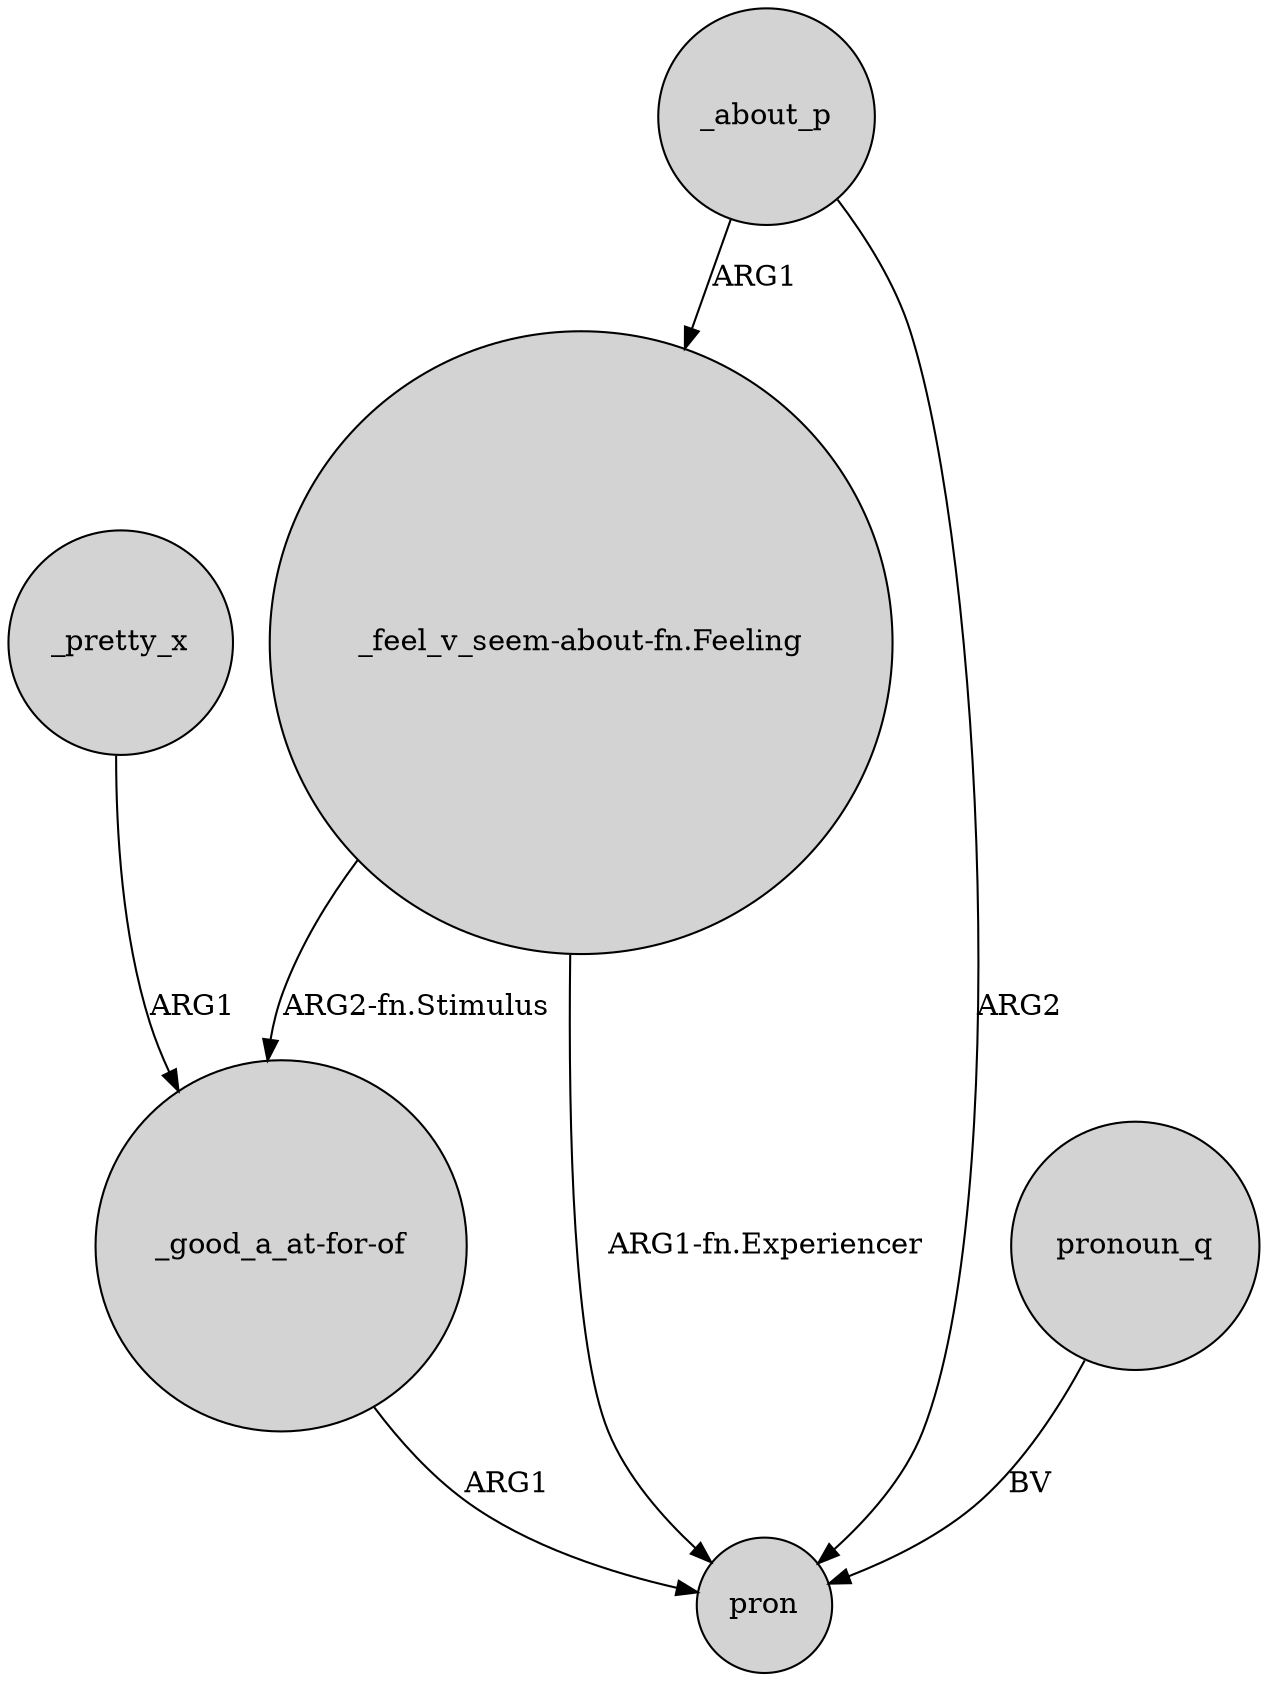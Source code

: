 digraph {
	node [shape=circle style=filled]
	_pretty_x -> "_good_a_at-for-of" [label=ARG1]
	_about_p -> "_feel_v_seem-about-fn.Feeling" [label=ARG1]
	"_feel_v_seem-about-fn.Feeling" -> pron [label="ARG1-fn.Experiencer"]
	_about_p -> pron [label=ARG2]
	"_feel_v_seem-about-fn.Feeling" -> "_good_a_at-for-of" [label="ARG2-fn.Stimulus"]
	"_good_a_at-for-of" -> pron [label=ARG1]
	pronoun_q -> pron [label=BV]
}
